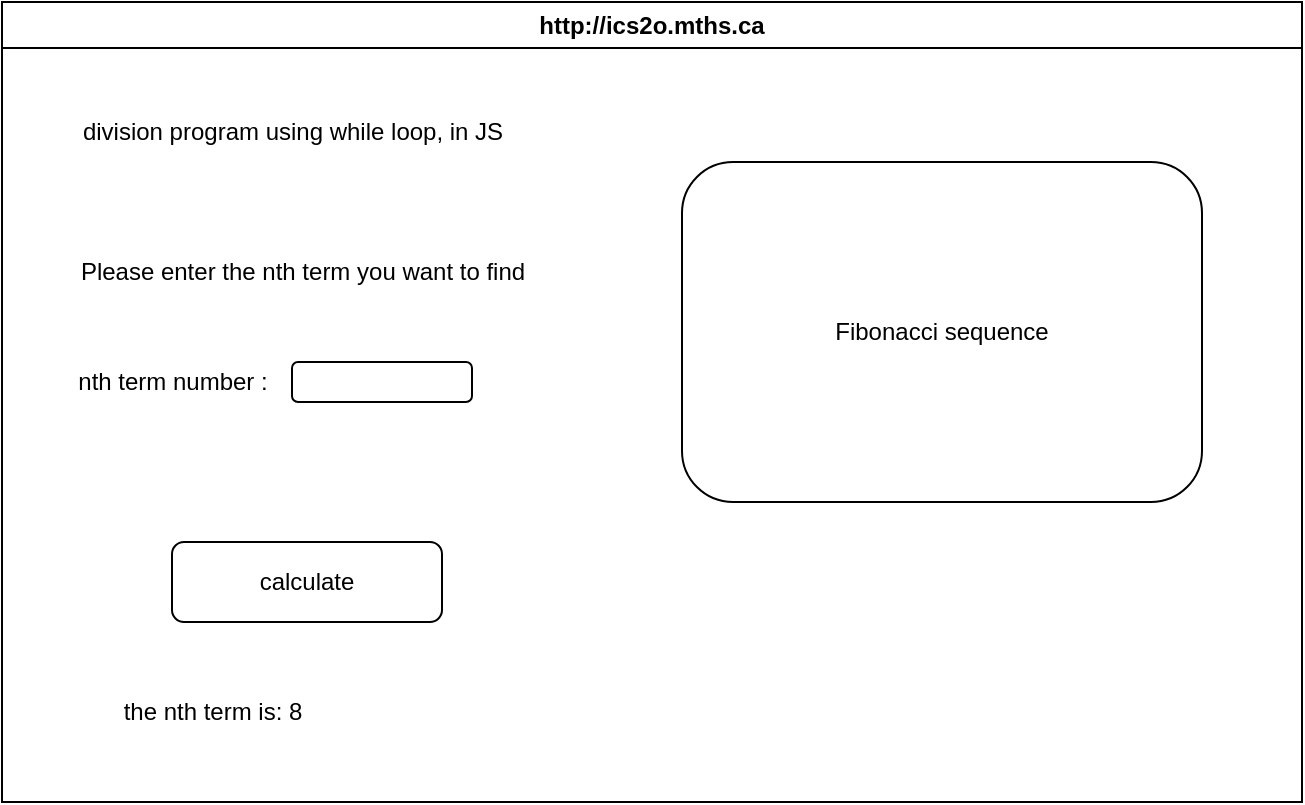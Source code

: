 <mxfile>
    <diagram id="-vytTXET0K8GbuOUxkEa" name="Page-1">
        <mxGraphModel dx="1086" dy="692" grid="1" gridSize="10" guides="1" tooltips="1" connect="1" arrows="1" fold="1" page="1" pageScale="1" pageWidth="827" pageHeight="1169" math="0" shadow="0">
            <root>
                <mxCell id="0"/>
                <mxCell id="1" parent="0"/>
                <mxCell id="2" value="http://ics2o.mths.ca" style="swimlane;whiteSpace=wrap;html=1;" vertex="1" parent="1">
                    <mxGeometry x="40" y="110" width="650" height="400" as="geometry"/>
                </mxCell>
                <mxCell id="3" value="division program using while loop, in JS" style="text;html=1;align=center;verticalAlign=middle;resizable=0;points=[];autosize=1;strokeColor=none;fillColor=none;" vertex="1" parent="2">
                    <mxGeometry x="25" y="50" width="240" height="30" as="geometry"/>
                </mxCell>
                <mxCell id="5" value="nth term number :" style="text;html=1;align=center;verticalAlign=middle;resizable=0;points=[];autosize=1;strokeColor=none;fillColor=none;" vertex="1" parent="2">
                    <mxGeometry x="25" y="175" width="120" height="30" as="geometry"/>
                </mxCell>
                <mxCell id="7" value="" style="rounded=1;whiteSpace=wrap;html=1;" vertex="1" parent="2">
                    <mxGeometry x="145" y="180" width="90" height="20" as="geometry"/>
                </mxCell>
                <mxCell id="9" value="calculate" style="rounded=1;whiteSpace=wrap;html=1;" vertex="1" parent="2">
                    <mxGeometry x="85" y="270" width="135" height="40" as="geometry"/>
                </mxCell>
                <mxCell id="10" value="the nth term is: 8" style="text;html=1;align=center;verticalAlign=middle;resizable=0;points=[];autosize=1;strokeColor=none;fillColor=none;" vertex="1" parent="2">
                    <mxGeometry x="50" y="340" width="110" height="30" as="geometry"/>
                </mxCell>
                <mxCell id="11" value="Fibonacci sequence" style="rounded=1;whiteSpace=wrap;html=1;" vertex="1" parent="2">
                    <mxGeometry x="340" y="80" width="260" height="170" as="geometry"/>
                </mxCell>
                <mxCell id="12" value="Please enter the nth term you want to find" style="text;html=1;align=center;verticalAlign=middle;resizable=0;points=[];autosize=1;strokeColor=none;fillColor=none;" vertex="1" parent="2">
                    <mxGeometry x="25" y="120" width="250" height="30" as="geometry"/>
                </mxCell>
            </root>
        </mxGraphModel>
    </diagram>
</mxfile>